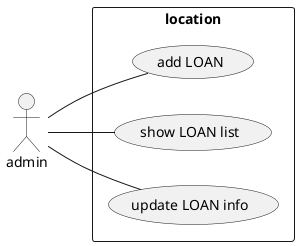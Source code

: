 @startuml location(sprint 1)
left to right direction
actor "admin" as ad
rectangle location {
  usecase "add LOAN" as UC1
  usecase "show LOAN list" as UC2
  usecase "update LOAN info" as UC3
}
ad -- UC1
ad -- UC2
ad -- UC3
@enduml
